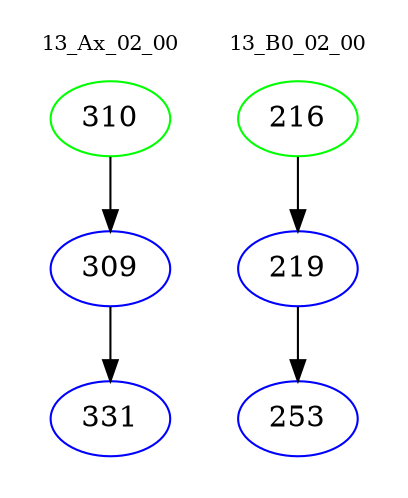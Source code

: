digraph{
subgraph cluster_0 {
color = white
label = "13_Ax_02_00";
fontsize=10;
T0_310 [label="310", color="green"]
T0_310 -> T0_309 [color="black"]
T0_309 [label="309", color="blue"]
T0_309 -> T0_331 [color="black"]
T0_331 [label="331", color="blue"]
}
subgraph cluster_1 {
color = white
label = "13_B0_02_00";
fontsize=10;
T1_216 [label="216", color="green"]
T1_216 -> T1_219 [color="black"]
T1_219 [label="219", color="blue"]
T1_219 -> T1_253 [color="black"]
T1_253 [label="253", color="blue"]
}
}
